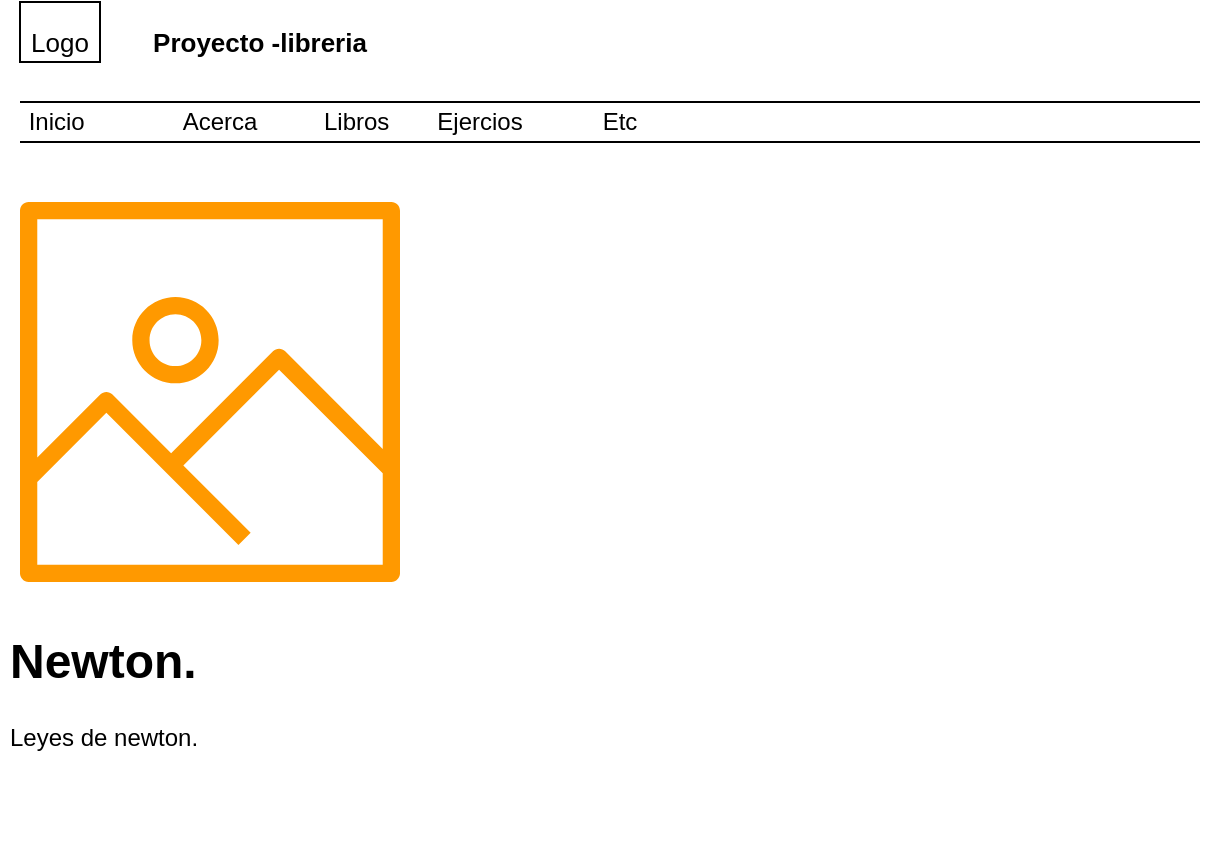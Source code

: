 <mxfile version="15.7.3" type="device"><diagram id="57KG81uA6W0pd-QetugU" name="Page-1"><mxGraphModel dx="526" dy="450" grid="1" gridSize="10" guides="1" tooltips="1" connect="1" arrows="1" fold="1" page="1" pageScale="1" pageWidth="827" pageHeight="1169" math="0" shadow="0"><root><mxCell id="0"/><mxCell id="1" parent="0"/><mxCell id="qqfiPriQR47YuASDGcg0-1" value="" style="endArrow=none;html=1;" parent="1" edge="1"><mxGeometry width="50" height="50" relative="1" as="geometry"><mxPoint x="40" y="60" as="sourcePoint"/><mxPoint x="630" y="60" as="targetPoint"/></mxGeometry></mxCell><mxCell id="qqfiPriQR47YuASDGcg0-2" value="" style="endArrow=none;html=1;" parent="1" edge="1"><mxGeometry width="50" height="50" relative="1" as="geometry"><mxPoint x="40" y="80" as="sourcePoint"/><mxPoint x="630" y="80" as="targetPoint"/></mxGeometry></mxCell><mxCell id="qqfiPriQR47YuASDGcg0-3" value="" style="rounded=0;whiteSpace=wrap;html=1;" parent="1" vertex="1"><mxGeometry x="40" y="10" width="40" height="30" as="geometry"/></mxCell><mxCell id="qqfiPriQR47YuASDGcg0-4" value="Inicio&amp;nbsp;" style="text;html=1;strokeColor=none;fillColor=none;align=center;verticalAlign=middle;whiteSpace=wrap;rounded=0;" parent="1" vertex="1"><mxGeometry x="40" y="60" width="40" height="20" as="geometry"/></mxCell><mxCell id="qqfiPriQR47YuASDGcg0-5" value="Acerca" style="text;html=1;strokeColor=none;fillColor=none;align=center;verticalAlign=middle;whiteSpace=wrap;rounded=0;" parent="1" vertex="1"><mxGeometry x="120" y="60" width="40" height="20" as="geometry"/></mxCell><mxCell id="qqfiPriQR47YuASDGcg0-7" value="Libros&amp;nbsp;" style="text;html=1;strokeColor=none;fillColor=none;align=center;verticalAlign=middle;whiteSpace=wrap;rounded=0;" parent="1" vertex="1"><mxGeometry x="190" y="60" width="40" height="20" as="geometry"/></mxCell><mxCell id="qqfiPriQR47YuASDGcg0-8" value="&lt;font style=&quot;font-size: 13px&quot;&gt;Logo&lt;/font&gt;" style="text;html=1;strokeColor=none;fillColor=none;align=center;verticalAlign=middle;whiteSpace=wrap;rounded=0;" parent="1" vertex="1"><mxGeometry x="30" y="15" width="60" height="30" as="geometry"/></mxCell><mxCell id="qqfiPriQR47YuASDGcg0-9" value="&lt;font style=&quot;font-size: 13px&quot;&gt;&lt;b&gt;Proyecto -libreria&lt;/b&gt;&lt;/font&gt;" style="text;html=1;strokeColor=none;fillColor=none;align=center;verticalAlign=middle;whiteSpace=wrap;rounded=0;" parent="1" vertex="1"><mxGeometry x="80" y="20" width="160" height="20" as="geometry"/></mxCell><mxCell id="qqfiPriQR47YuASDGcg0-32" value="" style="sketch=0;outlineConnect=0;fontColor=#232F3E;gradientColor=none;fillColor=#FF9900;strokeColor=none;dashed=0;verticalLabelPosition=bottom;verticalAlign=top;align=center;html=1;fontSize=12;fontStyle=0;aspect=fixed;pointerEvents=1;shape=mxgraph.aws4.container_registry_image;" parent="1" vertex="1"><mxGeometry x="40" y="110" width="190" height="190" as="geometry"/></mxCell><mxCell id="xpHUOmTDMtKpuHCOj-DF-1" value="Ejercios&lt;span style=&quot;color: rgba(0 , 0 , 0 , 0) ; font-family: monospace ; font-size: 0px&quot;&gt;%3CmxGraphModel%3E%3Croot%3E%3CmxCell%20id%3D%220%22%2F%3E%3CmxCell%20id%3D%221%22%20parent%3D%220%22%2F%3E%3CmxCell%20id%3D%222%22%20value%3D%22Libros%26amp%3Bnbsp%3B%22%20style%3D%22text%3Bhtml%3D1%3BstrokeColor%3Dnone%3BfillColor%3Dnone%3Balign%3Dcenter%3BverticalAlign%3Dmiddle%3BwhiteSpace%3Dwrap%3Brounded%3D0%3B%22%20vertex%3D%221%22%20parent%3D%221%22%3E%3CmxGeometry%20x%3D%22190%22%20y%3D%2260%22%20width%3D%2240%22%20height%3D%2220%22%20as%3D%22geometry%22%2F%3E%3C%2FmxCell%3E%3C%2Froot%3E%3C%2FmxGraphModel%3E&lt;/span&gt;" style="text;html=1;strokeColor=none;fillColor=none;align=center;verticalAlign=middle;whiteSpace=wrap;rounded=0;" vertex="1" parent="1"><mxGeometry x="250" y="60" width="40" height="20" as="geometry"/></mxCell><mxCell id="xpHUOmTDMtKpuHCOj-DF-2" value="Etc" style="text;html=1;strokeColor=none;fillColor=none;align=center;verticalAlign=middle;whiteSpace=wrap;rounded=0;" vertex="1" parent="1"><mxGeometry x="320" y="60" width="40" height="20" as="geometry"/></mxCell><mxCell id="xpHUOmTDMtKpuHCOj-DF-3" value="&lt;h1&gt;Newton.&lt;/h1&gt;&lt;div&gt;Leyes de newton.&lt;/div&gt;" style="text;html=1;strokeColor=none;fillColor=none;spacing=5;spacingTop=-20;whiteSpace=wrap;overflow=hidden;rounded=0;" vertex="1" parent="1"><mxGeometry x="30" y="320" width="190" height="120" as="geometry"/></mxCell></root></mxGraphModel></diagram></mxfile>